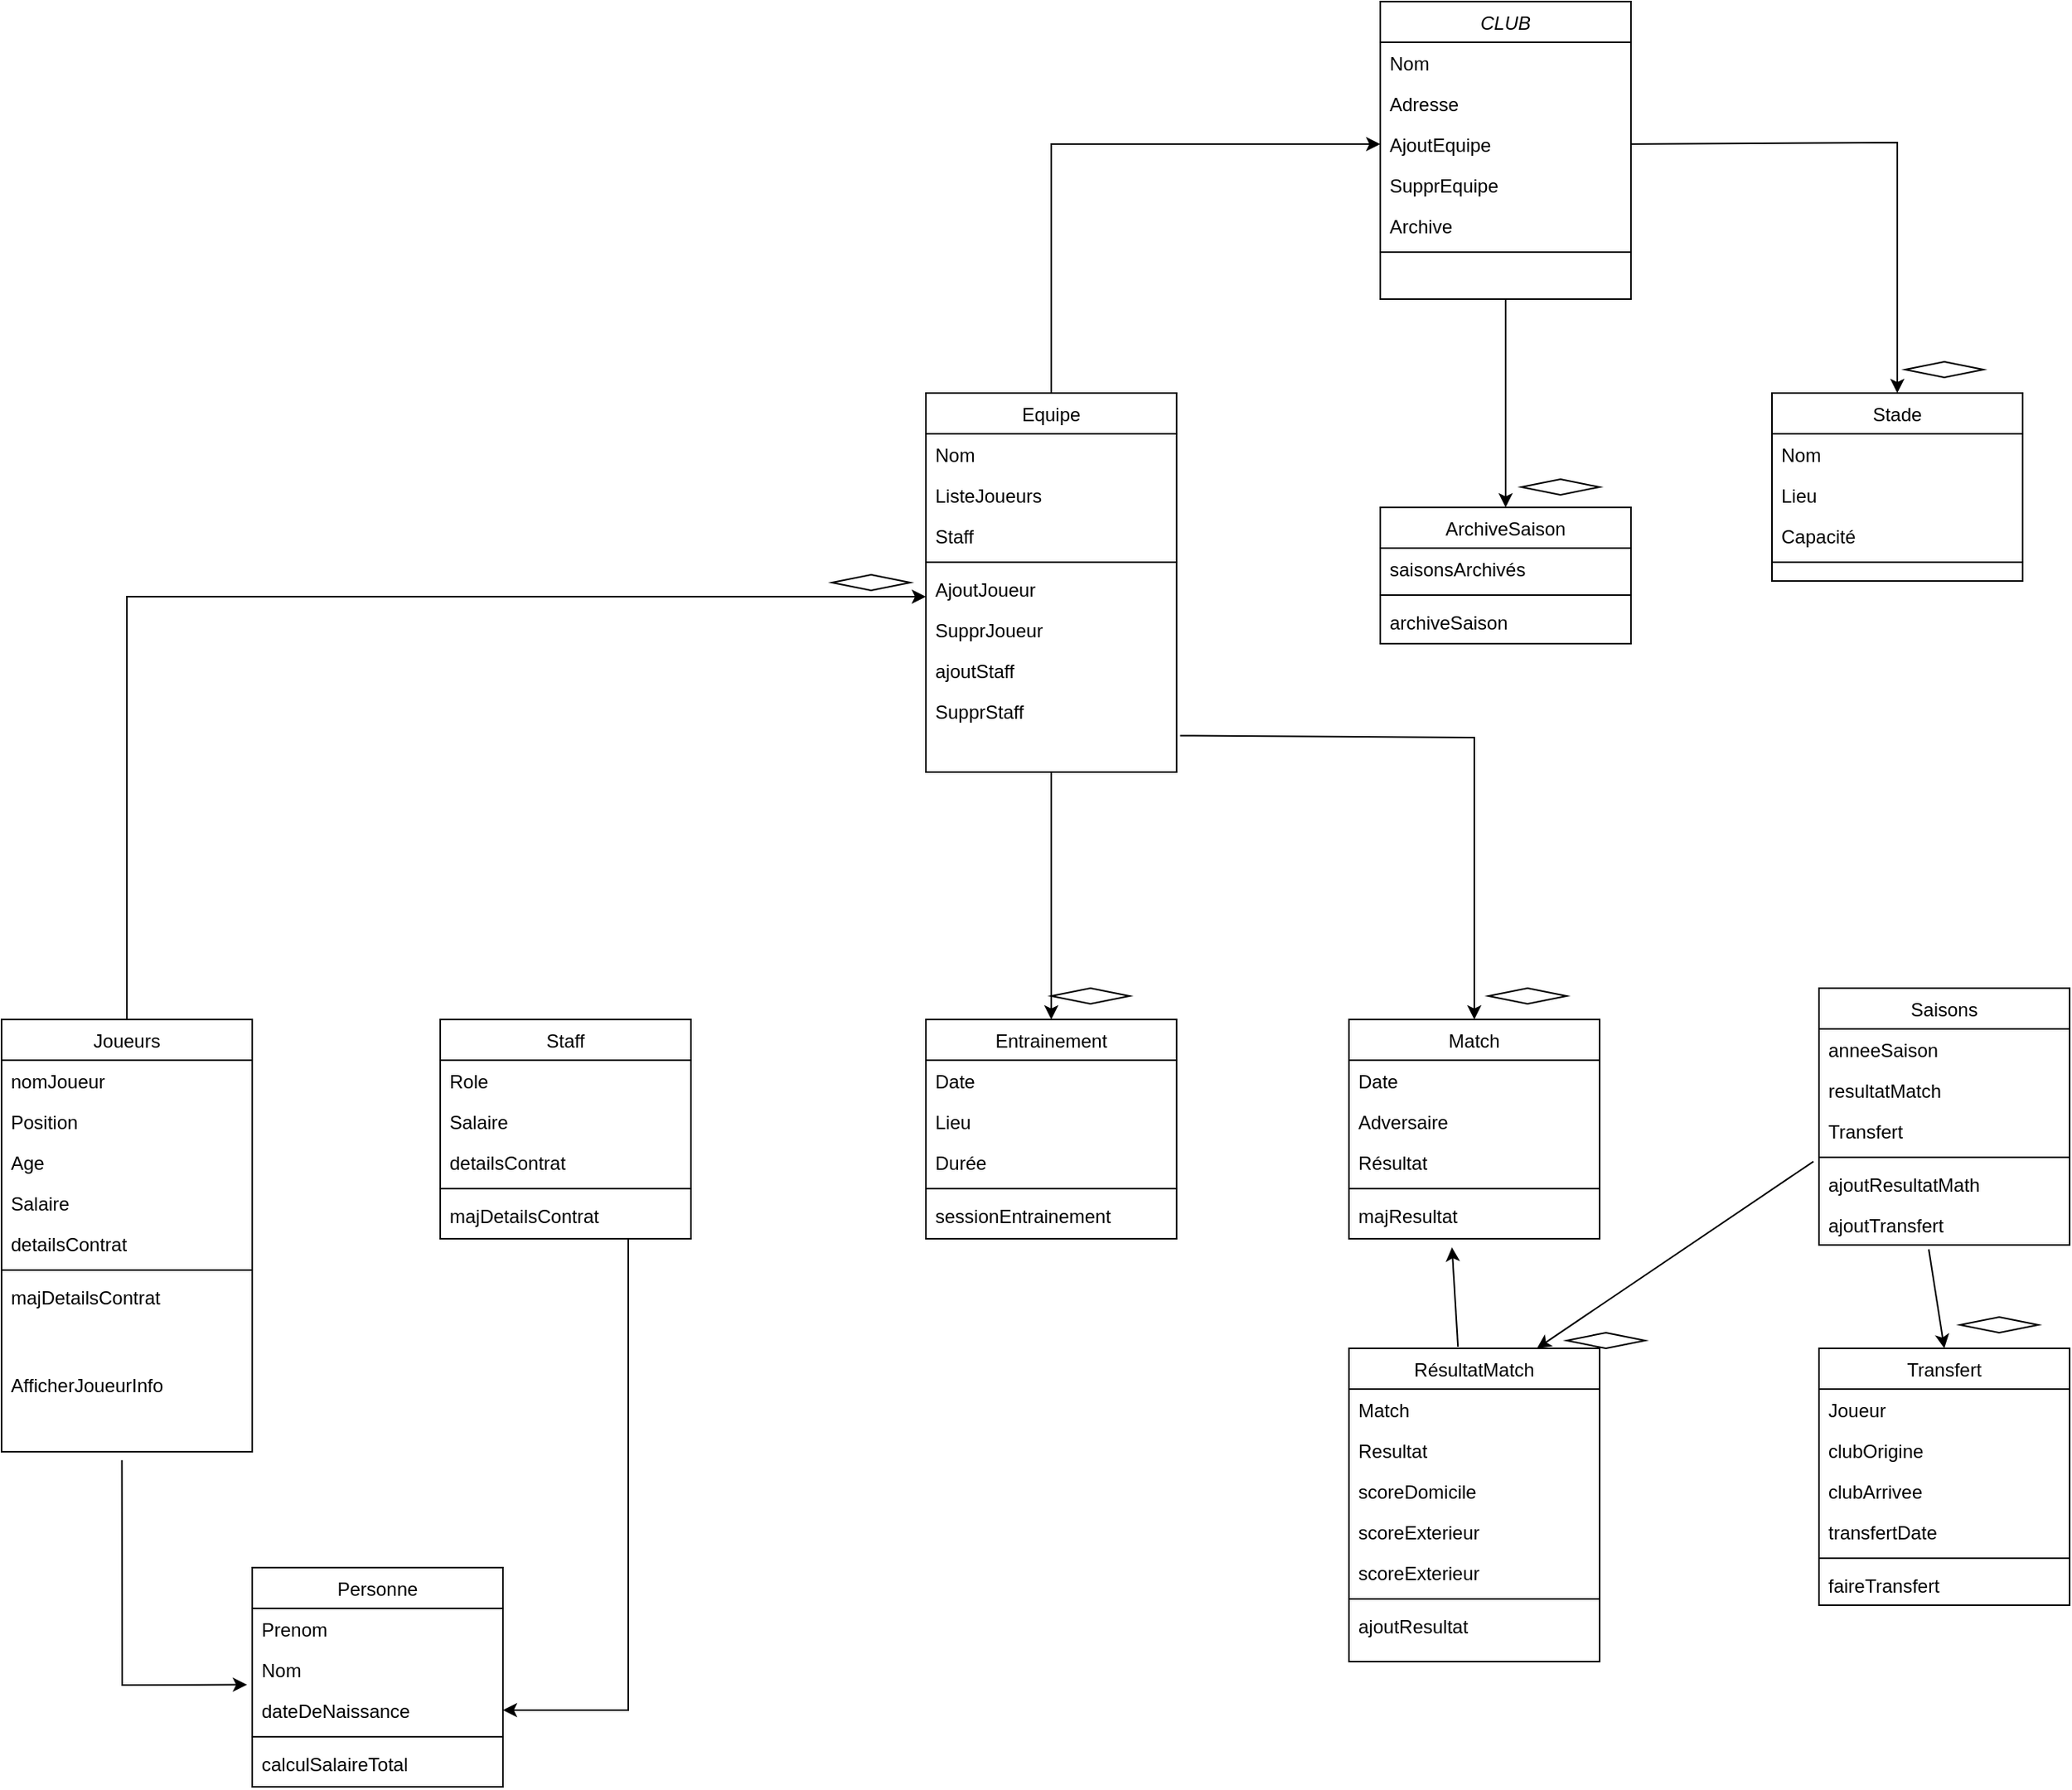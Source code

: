 <mxfile version="23.0.2" type="device">
  <diagram id="C5RBs43oDa-KdzZeNtuy" name="Page-1">
    <mxGraphModel dx="2812" dy="1168" grid="1" gridSize="10" guides="1" tooltips="1" connect="1" arrows="1" fold="1" page="1" pageScale="1" pageWidth="827" pageHeight="1169" math="0" shadow="0">
      <root>
        <mxCell id="WIyWlLk6GJQsqaUBKTNV-0" />
        <mxCell id="WIyWlLk6GJQsqaUBKTNV-1" parent="WIyWlLk6GJQsqaUBKTNV-0" />
        <mxCell id="zkfFHV4jXpPFQw0GAbJ--0" value="CLUB" style="swimlane;fontStyle=2;align=center;verticalAlign=top;childLayout=stackLayout;horizontal=1;startSize=26;horizontalStack=0;resizeParent=1;resizeLast=0;collapsible=1;marginBottom=0;rounded=0;shadow=0;strokeWidth=1;" parent="WIyWlLk6GJQsqaUBKTNV-1" vertex="1">
          <mxGeometry x="320" y="20" width="160" height="190" as="geometry">
            <mxRectangle x="230" y="140" width="160" height="26" as="alternateBounds" />
          </mxGeometry>
        </mxCell>
        <mxCell id="zkfFHV4jXpPFQw0GAbJ--1" value="Nom" style="text;align=left;verticalAlign=top;spacingLeft=4;spacingRight=4;overflow=hidden;rotatable=0;points=[[0,0.5],[1,0.5]];portConstraint=eastwest;" parent="zkfFHV4jXpPFQw0GAbJ--0" vertex="1">
          <mxGeometry y="26" width="160" height="26" as="geometry" />
        </mxCell>
        <mxCell id="zkfFHV4jXpPFQw0GAbJ--2" value="Adresse" style="text;align=left;verticalAlign=top;spacingLeft=4;spacingRight=4;overflow=hidden;rotatable=0;points=[[0,0.5],[1,0.5]];portConstraint=eastwest;rounded=0;shadow=0;html=0;" parent="zkfFHV4jXpPFQw0GAbJ--0" vertex="1">
          <mxGeometry y="52" width="160" height="26" as="geometry" />
        </mxCell>
        <mxCell id="zkfFHV4jXpPFQw0GAbJ--3" value="AjoutEquipe" style="text;align=left;verticalAlign=top;spacingLeft=4;spacingRight=4;overflow=hidden;rotatable=0;points=[[0,0.5],[1,0.5]];portConstraint=eastwest;rounded=0;shadow=0;html=0;" parent="zkfFHV4jXpPFQw0GAbJ--0" vertex="1">
          <mxGeometry y="78" width="160" height="26" as="geometry" />
        </mxCell>
        <mxCell id="NdkI04tb-at2lnEDGvWP-0" value="SupprEquipe" style="text;align=left;verticalAlign=top;spacingLeft=4;spacingRight=4;overflow=hidden;rotatable=0;points=[[0,0.5],[1,0.5]];portConstraint=eastwest;rounded=0;shadow=0;html=0;" vertex="1" parent="zkfFHV4jXpPFQw0GAbJ--0">
          <mxGeometry y="104" width="160" height="26" as="geometry" />
        </mxCell>
        <mxCell id="NdkI04tb-at2lnEDGvWP-1" value="Archive" style="text;align=left;verticalAlign=top;spacingLeft=4;spacingRight=4;overflow=hidden;rotatable=0;points=[[0,0.5],[1,0.5]];portConstraint=eastwest;rounded=0;shadow=0;html=0;" vertex="1" parent="zkfFHV4jXpPFQw0GAbJ--0">
          <mxGeometry y="130" width="160" height="26" as="geometry" />
        </mxCell>
        <mxCell id="zkfFHV4jXpPFQw0GAbJ--4" value="" style="line;html=1;strokeWidth=1;align=left;verticalAlign=middle;spacingTop=-1;spacingLeft=3;spacingRight=3;rotatable=0;labelPosition=right;points=[];portConstraint=eastwest;" parent="zkfFHV4jXpPFQw0GAbJ--0" vertex="1">
          <mxGeometry y="156" width="160" height="8" as="geometry" />
        </mxCell>
        <mxCell id="zkfFHV4jXpPFQw0GAbJ--6" value="Equipe" style="swimlane;fontStyle=0;align=center;verticalAlign=top;childLayout=stackLayout;horizontal=1;startSize=26;horizontalStack=0;resizeParent=1;resizeLast=0;collapsible=1;marginBottom=0;rounded=0;shadow=0;strokeWidth=1;" parent="WIyWlLk6GJQsqaUBKTNV-1" vertex="1">
          <mxGeometry x="30" y="270" width="160" height="242" as="geometry">
            <mxRectangle x="130" y="380" width="160" height="26" as="alternateBounds" />
          </mxGeometry>
        </mxCell>
        <mxCell id="zkfFHV4jXpPFQw0GAbJ--7" value="Nom" style="text;align=left;verticalAlign=top;spacingLeft=4;spacingRight=4;overflow=hidden;rotatable=0;points=[[0,0.5],[1,0.5]];portConstraint=eastwest;" parent="zkfFHV4jXpPFQw0GAbJ--6" vertex="1">
          <mxGeometry y="26" width="160" height="26" as="geometry" />
        </mxCell>
        <mxCell id="zkfFHV4jXpPFQw0GAbJ--8" value="ListeJoueurs" style="text;align=left;verticalAlign=top;spacingLeft=4;spacingRight=4;overflow=hidden;rotatable=0;points=[[0,0.5],[1,0.5]];portConstraint=eastwest;rounded=0;shadow=0;html=0;" parent="zkfFHV4jXpPFQw0GAbJ--6" vertex="1">
          <mxGeometry y="52" width="160" height="26" as="geometry" />
        </mxCell>
        <mxCell id="NdkI04tb-at2lnEDGvWP-2" value="Staff" style="text;align=left;verticalAlign=top;spacingLeft=4;spacingRight=4;overflow=hidden;rotatable=0;points=[[0,0.5],[1,0.5]];portConstraint=eastwest;rounded=0;shadow=0;html=0;" vertex="1" parent="zkfFHV4jXpPFQw0GAbJ--6">
          <mxGeometry y="78" width="160" height="26" as="geometry" />
        </mxCell>
        <mxCell id="zkfFHV4jXpPFQw0GAbJ--9" value="" style="line;html=1;strokeWidth=1;align=left;verticalAlign=middle;spacingTop=-1;spacingLeft=3;spacingRight=3;rotatable=0;labelPosition=right;points=[];portConstraint=eastwest;" parent="zkfFHV4jXpPFQw0GAbJ--6" vertex="1">
          <mxGeometry y="104" width="160" height="8" as="geometry" />
        </mxCell>
        <mxCell id="zkfFHV4jXpPFQw0GAbJ--10" value="AjoutJoueur" style="text;align=left;verticalAlign=top;spacingLeft=4;spacingRight=4;overflow=hidden;rotatable=0;points=[[0,0.5],[1,0.5]];portConstraint=eastwest;fontStyle=0" parent="zkfFHV4jXpPFQw0GAbJ--6" vertex="1">
          <mxGeometry y="112" width="160" height="26" as="geometry" />
        </mxCell>
        <mxCell id="zkfFHV4jXpPFQw0GAbJ--11" value="SupprJoueur" style="text;align=left;verticalAlign=top;spacingLeft=4;spacingRight=4;overflow=hidden;rotatable=0;points=[[0,0.5],[1,0.5]];portConstraint=eastwest;" parent="zkfFHV4jXpPFQw0GAbJ--6" vertex="1">
          <mxGeometry y="138" width="160" height="26" as="geometry" />
        </mxCell>
        <mxCell id="NdkI04tb-at2lnEDGvWP-4" value="ajoutStaff" style="text;align=left;verticalAlign=top;spacingLeft=4;spacingRight=4;overflow=hidden;rotatable=0;points=[[0,0.5],[1,0.5]];portConstraint=eastwest;rounded=0;shadow=0;html=0;" vertex="1" parent="zkfFHV4jXpPFQw0GAbJ--6">
          <mxGeometry y="164" width="160" height="26" as="geometry" />
        </mxCell>
        <mxCell id="NdkI04tb-at2lnEDGvWP-5" value="SupprStaff" style="text;align=left;verticalAlign=top;spacingLeft=4;spacingRight=4;overflow=hidden;rotatable=0;points=[[0,0.5],[1,0.5]];portConstraint=eastwest;rounded=0;shadow=0;html=0;" vertex="1" parent="zkfFHV4jXpPFQw0GAbJ--6">
          <mxGeometry y="190" width="160" height="26" as="geometry" />
        </mxCell>
        <mxCell id="zkfFHV4jXpPFQw0GAbJ--13" value="ArchiveSaison" style="swimlane;fontStyle=0;align=center;verticalAlign=top;childLayout=stackLayout;horizontal=1;startSize=26;horizontalStack=0;resizeParent=1;resizeLast=0;collapsible=1;marginBottom=0;rounded=0;shadow=0;strokeWidth=1;" parent="WIyWlLk6GJQsqaUBKTNV-1" vertex="1">
          <mxGeometry x="320" y="343" width="160" height="87" as="geometry">
            <mxRectangle x="340" y="380" width="170" height="26" as="alternateBounds" />
          </mxGeometry>
        </mxCell>
        <mxCell id="zkfFHV4jXpPFQw0GAbJ--14" value="saisonsArchivés" style="text;align=left;verticalAlign=top;spacingLeft=4;spacingRight=4;overflow=hidden;rotatable=0;points=[[0,0.5],[1,0.5]];portConstraint=eastwest;" parent="zkfFHV4jXpPFQw0GAbJ--13" vertex="1">
          <mxGeometry y="26" width="160" height="26" as="geometry" />
        </mxCell>
        <mxCell id="zkfFHV4jXpPFQw0GAbJ--15" value="" style="line;html=1;strokeWidth=1;align=left;verticalAlign=middle;spacingTop=-1;spacingLeft=3;spacingRight=3;rotatable=0;labelPosition=right;points=[];portConstraint=eastwest;" parent="zkfFHV4jXpPFQw0GAbJ--13" vertex="1">
          <mxGeometry y="52" width="160" height="8" as="geometry" />
        </mxCell>
        <mxCell id="NdkI04tb-at2lnEDGvWP-7" value="archiveSaison" style="text;align=left;verticalAlign=top;spacingLeft=4;spacingRight=4;overflow=hidden;rotatable=0;points=[[0,0.5],[1,0.5]];portConstraint=eastwest;rounded=0;shadow=0;html=0;" vertex="1" parent="zkfFHV4jXpPFQw0GAbJ--13">
          <mxGeometry y="60" width="160" height="26" as="geometry" />
        </mxCell>
        <mxCell id="zkfFHV4jXpPFQw0GAbJ--17" value="Stade" style="swimlane;fontStyle=0;align=center;verticalAlign=top;childLayout=stackLayout;horizontal=1;startSize=26;horizontalStack=0;resizeParent=1;resizeLast=0;collapsible=1;marginBottom=0;rounded=0;shadow=0;strokeWidth=1;" parent="WIyWlLk6GJQsqaUBKTNV-1" vertex="1">
          <mxGeometry x="570" y="270" width="160" height="120" as="geometry">
            <mxRectangle x="550" y="140" width="160" height="26" as="alternateBounds" />
          </mxGeometry>
        </mxCell>
        <mxCell id="zkfFHV4jXpPFQw0GAbJ--18" value="Nom" style="text;align=left;verticalAlign=top;spacingLeft=4;spacingRight=4;overflow=hidden;rotatable=0;points=[[0,0.5],[1,0.5]];portConstraint=eastwest;" parent="zkfFHV4jXpPFQw0GAbJ--17" vertex="1">
          <mxGeometry y="26" width="160" height="26" as="geometry" />
        </mxCell>
        <mxCell id="zkfFHV4jXpPFQw0GAbJ--19" value="Lieu   " style="text;align=left;verticalAlign=top;spacingLeft=4;spacingRight=4;overflow=hidden;rotatable=0;points=[[0,0.5],[1,0.5]];portConstraint=eastwest;rounded=0;shadow=0;html=0;" parent="zkfFHV4jXpPFQw0GAbJ--17" vertex="1">
          <mxGeometry y="52" width="160" height="26" as="geometry" />
        </mxCell>
        <mxCell id="zkfFHV4jXpPFQw0GAbJ--20" value="Capacité" style="text;align=left;verticalAlign=top;spacingLeft=4;spacingRight=4;overflow=hidden;rotatable=0;points=[[0,0.5],[1,0.5]];portConstraint=eastwest;rounded=0;shadow=0;html=0;" parent="zkfFHV4jXpPFQw0GAbJ--17" vertex="1">
          <mxGeometry y="78" width="160" height="26" as="geometry" />
        </mxCell>
        <mxCell id="zkfFHV4jXpPFQw0GAbJ--23" value="" style="line;html=1;strokeWidth=1;align=left;verticalAlign=middle;spacingTop=-1;spacingLeft=3;spacingRight=3;rotatable=0;labelPosition=right;points=[];portConstraint=eastwest;" parent="zkfFHV4jXpPFQw0GAbJ--17" vertex="1">
          <mxGeometry y="104" width="160" height="8" as="geometry" />
        </mxCell>
        <mxCell id="NdkI04tb-at2lnEDGvWP-6" value="" style="endArrow=classic;html=1;rounded=0;exitX=0.5;exitY=0;exitDx=0;exitDy=0;entryX=0;entryY=0.5;entryDx=0;entryDy=0;" edge="1" parent="WIyWlLk6GJQsqaUBKTNV-1" source="zkfFHV4jXpPFQw0GAbJ--6" target="zkfFHV4jXpPFQw0GAbJ--3">
          <mxGeometry width="50" height="50" relative="1" as="geometry">
            <mxPoint x="410" y="440" as="sourcePoint" />
            <mxPoint x="460" y="390" as="targetPoint" />
            <Array as="points">
              <mxPoint x="110" y="111" />
            </Array>
          </mxGeometry>
        </mxCell>
        <mxCell id="NdkI04tb-at2lnEDGvWP-8" value="" style="endArrow=classic;html=1;rounded=0;exitX=0.5;exitY=1;exitDx=0;exitDy=0;entryX=0.5;entryY=0;entryDx=0;entryDy=0;" edge="1" parent="WIyWlLk6GJQsqaUBKTNV-1" source="zkfFHV4jXpPFQw0GAbJ--0" target="zkfFHV4jXpPFQw0GAbJ--13">
          <mxGeometry width="50" height="50" relative="1" as="geometry">
            <mxPoint x="410" y="440" as="sourcePoint" />
            <mxPoint x="460" y="390" as="targetPoint" />
          </mxGeometry>
        </mxCell>
        <mxCell id="NdkI04tb-at2lnEDGvWP-10" value="" style="endArrow=classic;html=1;rounded=0;exitX=1;exitY=0.5;exitDx=0;exitDy=0;entryX=0.5;entryY=0;entryDx=0;entryDy=0;" edge="1" parent="WIyWlLk6GJQsqaUBKTNV-1" source="zkfFHV4jXpPFQw0GAbJ--3" target="zkfFHV4jXpPFQw0GAbJ--17">
          <mxGeometry width="50" height="50" relative="1" as="geometry">
            <mxPoint x="410" y="440" as="sourcePoint" />
            <mxPoint x="460" y="390" as="targetPoint" />
            <Array as="points">
              <mxPoint x="650" y="110" />
            </Array>
          </mxGeometry>
        </mxCell>
        <mxCell id="NdkI04tb-at2lnEDGvWP-11" value="" style="endArrow=classic;html=1;rounded=0;exitX=0.5;exitY=1;exitDx=0;exitDy=0;" edge="1" parent="WIyWlLk6GJQsqaUBKTNV-1" source="zkfFHV4jXpPFQw0GAbJ--6">
          <mxGeometry width="50" height="50" relative="1" as="geometry">
            <mxPoint x="410" y="440" as="sourcePoint" />
            <mxPoint x="110" y="670" as="targetPoint" />
          </mxGeometry>
        </mxCell>
        <mxCell id="NdkI04tb-at2lnEDGvWP-12" value="Entrainement" style="swimlane;fontStyle=0;align=center;verticalAlign=top;childLayout=stackLayout;horizontal=1;startSize=26;horizontalStack=0;resizeParent=1;resizeLast=0;collapsible=1;marginBottom=0;rounded=0;shadow=0;strokeWidth=1;" vertex="1" parent="WIyWlLk6GJQsqaUBKTNV-1">
          <mxGeometry x="30" y="670" width="160" height="140" as="geometry">
            <mxRectangle x="130" y="380" width="160" height="26" as="alternateBounds" />
          </mxGeometry>
        </mxCell>
        <mxCell id="NdkI04tb-at2lnEDGvWP-13" value="Date" style="text;align=left;verticalAlign=top;spacingLeft=4;spacingRight=4;overflow=hidden;rotatable=0;points=[[0,0.5],[1,0.5]];portConstraint=eastwest;" vertex="1" parent="NdkI04tb-at2lnEDGvWP-12">
          <mxGeometry y="26" width="160" height="26" as="geometry" />
        </mxCell>
        <mxCell id="NdkI04tb-at2lnEDGvWP-14" value="Lieu" style="text;align=left;verticalAlign=top;spacingLeft=4;spacingRight=4;overflow=hidden;rotatable=0;points=[[0,0.5],[1,0.5]];portConstraint=eastwest;rounded=0;shadow=0;html=0;" vertex="1" parent="NdkI04tb-at2lnEDGvWP-12">
          <mxGeometry y="52" width="160" height="26" as="geometry" />
        </mxCell>
        <mxCell id="NdkI04tb-at2lnEDGvWP-15" value="Durée" style="text;align=left;verticalAlign=top;spacingLeft=4;spacingRight=4;overflow=hidden;rotatable=0;points=[[0,0.5],[1,0.5]];portConstraint=eastwest;rounded=0;shadow=0;html=0;" vertex="1" parent="NdkI04tb-at2lnEDGvWP-12">
          <mxGeometry y="78" width="160" height="26" as="geometry" />
        </mxCell>
        <mxCell id="NdkI04tb-at2lnEDGvWP-16" value="" style="line;html=1;strokeWidth=1;align=left;verticalAlign=middle;spacingTop=-1;spacingLeft=3;spacingRight=3;rotatable=0;labelPosition=right;points=[];portConstraint=eastwest;" vertex="1" parent="NdkI04tb-at2lnEDGvWP-12">
          <mxGeometry y="104" width="160" height="8" as="geometry" />
        </mxCell>
        <mxCell id="NdkI04tb-at2lnEDGvWP-17" value="sessionEntrainement" style="text;align=left;verticalAlign=top;spacingLeft=4;spacingRight=4;overflow=hidden;rotatable=0;points=[[0,0.5],[1,0.5]];portConstraint=eastwest;fontStyle=0" vertex="1" parent="NdkI04tb-at2lnEDGvWP-12">
          <mxGeometry y="112" width="160" height="26" as="geometry" />
        </mxCell>
        <mxCell id="NdkI04tb-at2lnEDGvWP-21" value="Match" style="swimlane;fontStyle=0;align=center;verticalAlign=top;childLayout=stackLayout;horizontal=1;startSize=26;horizontalStack=0;resizeParent=1;resizeLast=0;collapsible=1;marginBottom=0;rounded=0;shadow=0;strokeWidth=1;" vertex="1" parent="WIyWlLk6GJQsqaUBKTNV-1">
          <mxGeometry x="300" y="670" width="160" height="140" as="geometry">
            <mxRectangle x="130" y="380" width="160" height="26" as="alternateBounds" />
          </mxGeometry>
        </mxCell>
        <mxCell id="NdkI04tb-at2lnEDGvWP-22" value="Date" style="text;align=left;verticalAlign=top;spacingLeft=4;spacingRight=4;overflow=hidden;rotatable=0;points=[[0,0.5],[1,0.5]];portConstraint=eastwest;" vertex="1" parent="NdkI04tb-at2lnEDGvWP-21">
          <mxGeometry y="26" width="160" height="26" as="geometry" />
        </mxCell>
        <mxCell id="NdkI04tb-at2lnEDGvWP-23" value="Adversaire" style="text;align=left;verticalAlign=top;spacingLeft=4;spacingRight=4;overflow=hidden;rotatable=0;points=[[0,0.5],[1,0.5]];portConstraint=eastwest;rounded=0;shadow=0;html=0;" vertex="1" parent="NdkI04tb-at2lnEDGvWP-21">
          <mxGeometry y="52" width="160" height="26" as="geometry" />
        </mxCell>
        <mxCell id="NdkI04tb-at2lnEDGvWP-24" value="Résultat" style="text;align=left;verticalAlign=top;spacingLeft=4;spacingRight=4;overflow=hidden;rotatable=0;points=[[0,0.5],[1,0.5]];portConstraint=eastwest;rounded=0;shadow=0;html=0;" vertex="1" parent="NdkI04tb-at2lnEDGvWP-21">
          <mxGeometry y="78" width="160" height="26" as="geometry" />
        </mxCell>
        <mxCell id="NdkI04tb-at2lnEDGvWP-25" value="" style="line;html=1;strokeWidth=1;align=left;verticalAlign=middle;spacingTop=-1;spacingLeft=3;spacingRight=3;rotatable=0;labelPosition=right;points=[];portConstraint=eastwest;" vertex="1" parent="NdkI04tb-at2lnEDGvWP-21">
          <mxGeometry y="104" width="160" height="8" as="geometry" />
        </mxCell>
        <mxCell id="NdkI04tb-at2lnEDGvWP-26" value="majResultat" style="text;align=left;verticalAlign=top;spacingLeft=4;spacingRight=4;overflow=hidden;rotatable=0;points=[[0,0.5],[1,0.5]];portConstraint=eastwest;fontStyle=0" vertex="1" parent="NdkI04tb-at2lnEDGvWP-21">
          <mxGeometry y="112" width="160" height="26" as="geometry" />
        </mxCell>
        <mxCell id="NdkI04tb-at2lnEDGvWP-27" value="" style="endArrow=classic;html=1;rounded=0;entryX=0.5;entryY=0;entryDx=0;entryDy=0;exitX=1.014;exitY=1.104;exitDx=0;exitDy=0;exitPerimeter=0;" edge="1" parent="WIyWlLk6GJQsqaUBKTNV-1" source="NdkI04tb-at2lnEDGvWP-5" target="NdkI04tb-at2lnEDGvWP-21">
          <mxGeometry width="50" height="50" relative="1" as="geometry">
            <mxPoint x="410" y="560" as="sourcePoint" />
            <mxPoint x="460" y="510" as="targetPoint" />
            <Array as="points">
              <mxPoint x="380" y="490" />
            </Array>
          </mxGeometry>
        </mxCell>
        <mxCell id="NdkI04tb-at2lnEDGvWP-28" value="Staff" style="swimlane;fontStyle=0;align=center;verticalAlign=top;childLayout=stackLayout;horizontal=1;startSize=26;horizontalStack=0;resizeParent=1;resizeLast=0;collapsible=1;marginBottom=0;rounded=0;shadow=0;strokeWidth=1;" vertex="1" parent="WIyWlLk6GJQsqaUBKTNV-1">
          <mxGeometry x="-280" y="670" width="160" height="140" as="geometry">
            <mxRectangle x="130" y="380" width="160" height="26" as="alternateBounds" />
          </mxGeometry>
        </mxCell>
        <mxCell id="NdkI04tb-at2lnEDGvWP-29" value="Role" style="text;align=left;verticalAlign=top;spacingLeft=4;spacingRight=4;overflow=hidden;rotatable=0;points=[[0,0.5],[1,0.5]];portConstraint=eastwest;" vertex="1" parent="NdkI04tb-at2lnEDGvWP-28">
          <mxGeometry y="26" width="160" height="26" as="geometry" />
        </mxCell>
        <mxCell id="NdkI04tb-at2lnEDGvWP-30" value="Salaire" style="text;align=left;verticalAlign=top;spacingLeft=4;spacingRight=4;overflow=hidden;rotatable=0;points=[[0,0.5],[1,0.5]];portConstraint=eastwest;rounded=0;shadow=0;html=0;" vertex="1" parent="NdkI04tb-at2lnEDGvWP-28">
          <mxGeometry y="52" width="160" height="26" as="geometry" />
        </mxCell>
        <mxCell id="NdkI04tb-at2lnEDGvWP-31" value="detailsContrat" style="text;align=left;verticalAlign=top;spacingLeft=4;spacingRight=4;overflow=hidden;rotatable=0;points=[[0,0.5],[1,0.5]];portConstraint=eastwest;rounded=0;shadow=0;html=0;" vertex="1" parent="NdkI04tb-at2lnEDGvWP-28">
          <mxGeometry y="78" width="160" height="26" as="geometry" />
        </mxCell>
        <mxCell id="NdkI04tb-at2lnEDGvWP-32" value="" style="line;html=1;strokeWidth=1;align=left;verticalAlign=middle;spacingTop=-1;spacingLeft=3;spacingRight=3;rotatable=0;labelPosition=right;points=[];portConstraint=eastwest;" vertex="1" parent="NdkI04tb-at2lnEDGvWP-28">
          <mxGeometry y="104" width="160" height="8" as="geometry" />
        </mxCell>
        <mxCell id="NdkI04tb-at2lnEDGvWP-33" value="majDetailsContrat" style="text;align=left;verticalAlign=top;spacingLeft=4;spacingRight=4;overflow=hidden;rotatable=0;points=[[0,0.5],[1,0.5]];portConstraint=eastwest;fontStyle=0" vertex="1" parent="NdkI04tb-at2lnEDGvWP-28">
          <mxGeometry y="112" width="160" height="26" as="geometry" />
        </mxCell>
        <mxCell id="NdkI04tb-at2lnEDGvWP-34" value="Joueurs" style="swimlane;fontStyle=0;align=center;verticalAlign=top;childLayout=stackLayout;horizontal=1;startSize=26;horizontalStack=0;resizeParent=1;resizeLast=0;collapsible=1;marginBottom=0;rounded=0;shadow=0;strokeWidth=1;" vertex="1" parent="WIyWlLk6GJQsqaUBKTNV-1">
          <mxGeometry x="-560" y="670" width="160" height="276" as="geometry">
            <mxRectangle x="130" y="380" width="160" height="26" as="alternateBounds" />
          </mxGeometry>
        </mxCell>
        <mxCell id="NdkI04tb-at2lnEDGvWP-35" value="nomJoueur" style="text;align=left;verticalAlign=top;spacingLeft=4;spacingRight=4;overflow=hidden;rotatable=0;points=[[0,0.5],[1,0.5]];portConstraint=eastwest;" vertex="1" parent="NdkI04tb-at2lnEDGvWP-34">
          <mxGeometry y="26" width="160" height="26" as="geometry" />
        </mxCell>
        <mxCell id="NdkI04tb-at2lnEDGvWP-36" value="Position" style="text;align=left;verticalAlign=top;spacingLeft=4;spacingRight=4;overflow=hidden;rotatable=0;points=[[0,0.5],[1,0.5]];portConstraint=eastwest;rounded=0;shadow=0;html=0;" vertex="1" parent="NdkI04tb-at2lnEDGvWP-34">
          <mxGeometry y="52" width="160" height="26" as="geometry" />
        </mxCell>
        <mxCell id="NdkI04tb-at2lnEDGvWP-37" value="Age" style="text;align=left;verticalAlign=top;spacingLeft=4;spacingRight=4;overflow=hidden;rotatable=0;points=[[0,0.5],[1,0.5]];portConstraint=eastwest;rounded=0;shadow=0;html=0;" vertex="1" parent="NdkI04tb-at2lnEDGvWP-34">
          <mxGeometry y="78" width="160" height="26" as="geometry" />
        </mxCell>
        <mxCell id="NdkI04tb-at2lnEDGvWP-43" value="Salaire" style="text;align=left;verticalAlign=top;spacingLeft=4;spacingRight=4;overflow=hidden;rotatable=0;points=[[0,0.5],[1,0.5]];portConstraint=eastwest;rounded=0;shadow=0;html=0;" vertex="1" parent="NdkI04tb-at2lnEDGvWP-34">
          <mxGeometry y="104" width="160" height="26" as="geometry" />
        </mxCell>
        <mxCell id="NdkI04tb-at2lnEDGvWP-44" value="detailsContrat" style="text;align=left;verticalAlign=top;spacingLeft=4;spacingRight=4;overflow=hidden;rotatable=0;points=[[0,0.5],[1,0.5]];portConstraint=eastwest;rounded=0;shadow=0;html=0;" vertex="1" parent="NdkI04tb-at2lnEDGvWP-34">
          <mxGeometry y="130" width="160" height="26" as="geometry" />
        </mxCell>
        <mxCell id="NdkI04tb-at2lnEDGvWP-38" value="" style="line;html=1;strokeWidth=1;align=left;verticalAlign=middle;spacingTop=-1;spacingLeft=3;spacingRight=3;rotatable=0;labelPosition=right;points=[];portConstraint=eastwest;" vertex="1" parent="NdkI04tb-at2lnEDGvWP-34">
          <mxGeometry y="156" width="160" height="8" as="geometry" />
        </mxCell>
        <mxCell id="NdkI04tb-at2lnEDGvWP-39" value="majDetailsContrat" style="text;align=left;verticalAlign=top;spacingLeft=4;spacingRight=4;overflow=hidden;rotatable=0;points=[[0,0.5],[1,0.5]];portConstraint=eastwest;fontStyle=0" vertex="1" parent="NdkI04tb-at2lnEDGvWP-34">
          <mxGeometry y="164" width="160" height="56" as="geometry" />
        </mxCell>
        <mxCell id="NdkI04tb-at2lnEDGvWP-54" value="AfficherJoueurInfo" style="text;align=left;verticalAlign=top;spacingLeft=4;spacingRight=4;overflow=hidden;rotatable=0;points=[[0,0.5],[1,0.5]];portConstraint=eastwest;fontStyle=0" vertex="1" parent="NdkI04tb-at2lnEDGvWP-34">
          <mxGeometry y="220" width="160" height="56" as="geometry" />
        </mxCell>
        <mxCell id="NdkI04tb-at2lnEDGvWP-40" value="" style="endArrow=classic;html=1;rounded=0;exitX=0.5;exitY=0;exitDx=0;exitDy=0;" edge="1" parent="WIyWlLk6GJQsqaUBKTNV-1" source="NdkI04tb-at2lnEDGvWP-34">
          <mxGeometry width="50" height="50" relative="1" as="geometry">
            <mxPoint x="-40" y="560" as="sourcePoint" />
            <mxPoint x="30" y="400" as="targetPoint" />
            <Array as="points">
              <mxPoint x="-480" y="400" />
            </Array>
          </mxGeometry>
        </mxCell>
        <mxCell id="NdkI04tb-at2lnEDGvWP-42" value="" style="rhombus;whiteSpace=wrap;html=1;" vertex="1" parent="WIyWlLk6GJQsqaUBKTNV-1">
          <mxGeometry x="-30" y="386" width="50" height="10" as="geometry" />
        </mxCell>
        <mxCell id="NdkI04tb-at2lnEDGvWP-46" value="Personne" style="swimlane;fontStyle=0;align=center;verticalAlign=top;childLayout=stackLayout;horizontal=1;startSize=26;horizontalStack=0;resizeParent=1;resizeLast=0;collapsible=1;marginBottom=0;rounded=0;shadow=0;strokeWidth=1;" vertex="1" parent="WIyWlLk6GJQsqaUBKTNV-1">
          <mxGeometry x="-400" y="1020" width="160" height="140" as="geometry">
            <mxRectangle x="130" y="380" width="160" height="26" as="alternateBounds" />
          </mxGeometry>
        </mxCell>
        <mxCell id="NdkI04tb-at2lnEDGvWP-47" value="Prenom   " style="text;align=left;verticalAlign=top;spacingLeft=4;spacingRight=4;overflow=hidden;rotatable=0;points=[[0,0.5],[1,0.5]];portConstraint=eastwest;" vertex="1" parent="NdkI04tb-at2lnEDGvWP-46">
          <mxGeometry y="26" width="160" height="26" as="geometry" />
        </mxCell>
        <mxCell id="NdkI04tb-at2lnEDGvWP-48" value="Nom" style="text;align=left;verticalAlign=top;spacingLeft=4;spacingRight=4;overflow=hidden;rotatable=0;points=[[0,0.5],[1,0.5]];portConstraint=eastwest;rounded=0;shadow=0;html=0;" vertex="1" parent="NdkI04tb-at2lnEDGvWP-46">
          <mxGeometry y="52" width="160" height="26" as="geometry" />
        </mxCell>
        <mxCell id="NdkI04tb-at2lnEDGvWP-49" value="dateDeNaissance" style="text;align=left;verticalAlign=top;spacingLeft=4;spacingRight=4;overflow=hidden;rotatable=0;points=[[0,0.5],[1,0.5]];portConstraint=eastwest;rounded=0;shadow=0;html=0;" vertex="1" parent="NdkI04tb-at2lnEDGvWP-46">
          <mxGeometry y="78" width="160" height="26" as="geometry" />
        </mxCell>
        <mxCell id="NdkI04tb-at2lnEDGvWP-50" value="" style="line;html=1;strokeWidth=1;align=left;verticalAlign=middle;spacingTop=-1;spacingLeft=3;spacingRight=3;rotatable=0;labelPosition=right;points=[];portConstraint=eastwest;" vertex="1" parent="NdkI04tb-at2lnEDGvWP-46">
          <mxGeometry y="104" width="160" height="8" as="geometry" />
        </mxCell>
        <mxCell id="NdkI04tb-at2lnEDGvWP-51" value="calculSalaireTotal" style="text;align=left;verticalAlign=top;spacingLeft=4;spacingRight=4;overflow=hidden;rotatable=0;points=[[0,0.5],[1,0.5]];portConstraint=eastwest;fontStyle=0" vertex="1" parent="NdkI04tb-at2lnEDGvWP-46">
          <mxGeometry y="112" width="160" height="26" as="geometry" />
        </mxCell>
        <mxCell id="NdkI04tb-at2lnEDGvWP-55" value="" style="endArrow=classic;html=1;rounded=0;exitX=0.48;exitY=1.096;exitDx=0;exitDy=0;exitPerimeter=0;entryX=-0.021;entryY=-0.124;entryDx=0;entryDy=0;entryPerimeter=0;" edge="1" parent="WIyWlLk6GJQsqaUBKTNV-1" source="NdkI04tb-at2lnEDGvWP-54" target="NdkI04tb-at2lnEDGvWP-49">
          <mxGeometry width="50" height="50" relative="1" as="geometry">
            <mxPoint y="830" as="sourcePoint" />
            <mxPoint x="50" y="780" as="targetPoint" />
            <Array as="points">
              <mxPoint x="-483" y="1095" />
            </Array>
          </mxGeometry>
        </mxCell>
        <mxCell id="NdkI04tb-at2lnEDGvWP-56" value="" style="endArrow=classic;html=1;rounded=0;exitX=0.75;exitY=1;exitDx=0;exitDy=0;entryX=1;entryY=0.5;entryDx=0;entryDy=0;" edge="1" parent="WIyWlLk6GJQsqaUBKTNV-1" source="NdkI04tb-at2lnEDGvWP-28" target="NdkI04tb-at2lnEDGvWP-49">
          <mxGeometry width="50" height="50" relative="1" as="geometry">
            <mxPoint y="830" as="sourcePoint" />
            <mxPoint x="-160" y="1100" as="targetPoint" />
            <Array as="points">
              <mxPoint x="-160" y="1111" />
            </Array>
          </mxGeometry>
        </mxCell>
        <mxCell id="NdkI04tb-at2lnEDGvWP-57" value="RésultatMatch" style="swimlane;fontStyle=0;align=center;verticalAlign=top;childLayout=stackLayout;horizontal=1;startSize=26;horizontalStack=0;resizeParent=1;resizeLast=0;collapsible=1;marginBottom=0;rounded=0;shadow=0;strokeWidth=1;" vertex="1" parent="WIyWlLk6GJQsqaUBKTNV-1">
          <mxGeometry x="300" y="880" width="160" height="200" as="geometry">
            <mxRectangle x="130" y="380" width="160" height="26" as="alternateBounds" />
          </mxGeometry>
        </mxCell>
        <mxCell id="NdkI04tb-at2lnEDGvWP-58" value="Match" style="text;align=left;verticalAlign=top;spacingLeft=4;spacingRight=4;overflow=hidden;rotatable=0;points=[[0,0.5],[1,0.5]];portConstraint=eastwest;" vertex="1" parent="NdkI04tb-at2lnEDGvWP-57">
          <mxGeometry y="26" width="160" height="26" as="geometry" />
        </mxCell>
        <mxCell id="NdkI04tb-at2lnEDGvWP-59" value="Resultat" style="text;align=left;verticalAlign=top;spacingLeft=4;spacingRight=4;overflow=hidden;rotatable=0;points=[[0,0.5],[1,0.5]];portConstraint=eastwest;rounded=0;shadow=0;html=0;" vertex="1" parent="NdkI04tb-at2lnEDGvWP-57">
          <mxGeometry y="52" width="160" height="26" as="geometry" />
        </mxCell>
        <mxCell id="NdkI04tb-at2lnEDGvWP-60" value="scoreDomicile" style="text;align=left;verticalAlign=top;spacingLeft=4;spacingRight=4;overflow=hidden;rotatable=0;points=[[0,0.5],[1,0.5]];portConstraint=eastwest;rounded=0;shadow=0;html=0;" vertex="1" parent="NdkI04tb-at2lnEDGvWP-57">
          <mxGeometry y="78" width="160" height="26" as="geometry" />
        </mxCell>
        <mxCell id="NdkI04tb-at2lnEDGvWP-66" value="scoreExterieur" style="text;align=left;verticalAlign=top;spacingLeft=4;spacingRight=4;overflow=hidden;rotatable=0;points=[[0,0.5],[1,0.5]];portConstraint=eastwest;rounded=0;shadow=0;html=0;" vertex="1" parent="NdkI04tb-at2lnEDGvWP-57">
          <mxGeometry y="104" width="160" height="26" as="geometry" />
        </mxCell>
        <mxCell id="NdkI04tb-at2lnEDGvWP-67" value="scoreExterieur" style="text;align=left;verticalAlign=top;spacingLeft=4;spacingRight=4;overflow=hidden;rotatable=0;points=[[0,0.5],[1,0.5]];portConstraint=eastwest;rounded=0;shadow=0;html=0;" vertex="1" parent="NdkI04tb-at2lnEDGvWP-57">
          <mxGeometry y="130" width="160" height="26" as="geometry" />
        </mxCell>
        <mxCell id="NdkI04tb-at2lnEDGvWP-61" value="" style="line;html=1;strokeWidth=1;align=left;verticalAlign=middle;spacingTop=-1;spacingLeft=3;spacingRight=3;rotatable=0;labelPosition=right;points=[];portConstraint=eastwest;" vertex="1" parent="NdkI04tb-at2lnEDGvWP-57">
          <mxGeometry y="156" width="160" height="8" as="geometry" />
        </mxCell>
        <mxCell id="NdkI04tb-at2lnEDGvWP-62" value="ajoutResultat" style="text;align=left;verticalAlign=top;spacingLeft=4;spacingRight=4;overflow=hidden;rotatable=0;points=[[0,0.5],[1,0.5]];portConstraint=eastwest;fontStyle=0" vertex="1" parent="NdkI04tb-at2lnEDGvWP-57">
          <mxGeometry y="164" width="160" height="26" as="geometry" />
        </mxCell>
        <mxCell id="NdkI04tb-at2lnEDGvWP-68" value="Saisons" style="swimlane;fontStyle=0;align=center;verticalAlign=top;childLayout=stackLayout;horizontal=1;startSize=26;horizontalStack=0;resizeParent=1;resizeLast=0;collapsible=1;marginBottom=0;rounded=0;shadow=0;strokeWidth=1;" vertex="1" parent="WIyWlLk6GJQsqaUBKTNV-1">
          <mxGeometry x="600" y="650" width="160" height="164" as="geometry">
            <mxRectangle x="130" y="380" width="160" height="26" as="alternateBounds" />
          </mxGeometry>
        </mxCell>
        <mxCell id="NdkI04tb-at2lnEDGvWP-69" value="anneeSaison" style="text;align=left;verticalAlign=top;spacingLeft=4;spacingRight=4;overflow=hidden;rotatable=0;points=[[0,0.5],[1,0.5]];portConstraint=eastwest;" vertex="1" parent="NdkI04tb-at2lnEDGvWP-68">
          <mxGeometry y="26" width="160" height="26" as="geometry" />
        </mxCell>
        <mxCell id="NdkI04tb-at2lnEDGvWP-70" value="resultatMatch" style="text;align=left;verticalAlign=top;spacingLeft=4;spacingRight=4;overflow=hidden;rotatable=0;points=[[0,0.5],[1,0.5]];portConstraint=eastwest;rounded=0;shadow=0;html=0;" vertex="1" parent="NdkI04tb-at2lnEDGvWP-68">
          <mxGeometry y="52" width="160" height="26" as="geometry" />
        </mxCell>
        <mxCell id="NdkI04tb-at2lnEDGvWP-71" value="Transfert" style="text;align=left;verticalAlign=top;spacingLeft=4;spacingRight=4;overflow=hidden;rotatable=0;points=[[0,0.5],[1,0.5]];portConstraint=eastwest;rounded=0;shadow=0;html=0;" vertex="1" parent="NdkI04tb-at2lnEDGvWP-68">
          <mxGeometry y="78" width="160" height="26" as="geometry" />
        </mxCell>
        <mxCell id="NdkI04tb-at2lnEDGvWP-72" value="" style="line;html=1;strokeWidth=1;align=left;verticalAlign=middle;spacingTop=-1;spacingLeft=3;spacingRight=3;rotatable=0;labelPosition=right;points=[];portConstraint=eastwest;" vertex="1" parent="NdkI04tb-at2lnEDGvWP-68">
          <mxGeometry y="104" width="160" height="8" as="geometry" />
        </mxCell>
        <mxCell id="NdkI04tb-at2lnEDGvWP-73" value="ajoutResultatMath" style="text;align=left;verticalAlign=top;spacingLeft=4;spacingRight=4;overflow=hidden;rotatable=0;points=[[0,0.5],[1,0.5]];portConstraint=eastwest;fontStyle=0" vertex="1" parent="NdkI04tb-at2lnEDGvWP-68">
          <mxGeometry y="112" width="160" height="26" as="geometry" />
        </mxCell>
        <mxCell id="NdkI04tb-at2lnEDGvWP-81" value="ajoutTransfert" style="text;align=left;verticalAlign=top;spacingLeft=4;spacingRight=4;overflow=hidden;rotatable=0;points=[[0,0.5],[1,0.5]];portConstraint=eastwest;fontStyle=0" vertex="1" parent="NdkI04tb-at2lnEDGvWP-68">
          <mxGeometry y="138" width="160" height="26" as="geometry" />
        </mxCell>
        <mxCell id="NdkI04tb-at2lnEDGvWP-74" value="Transfert" style="swimlane;fontStyle=0;align=center;verticalAlign=top;childLayout=stackLayout;horizontal=1;startSize=26;horizontalStack=0;resizeParent=1;resizeLast=0;collapsible=1;marginBottom=0;rounded=0;shadow=0;strokeWidth=1;" vertex="1" parent="WIyWlLk6GJQsqaUBKTNV-1">
          <mxGeometry x="600" y="880" width="160" height="164" as="geometry">
            <mxRectangle x="130" y="380" width="160" height="26" as="alternateBounds" />
          </mxGeometry>
        </mxCell>
        <mxCell id="NdkI04tb-at2lnEDGvWP-75" value="Joueur" style="text;align=left;verticalAlign=top;spacingLeft=4;spacingRight=4;overflow=hidden;rotatable=0;points=[[0,0.5],[1,0.5]];portConstraint=eastwest;" vertex="1" parent="NdkI04tb-at2lnEDGvWP-74">
          <mxGeometry y="26" width="160" height="26" as="geometry" />
        </mxCell>
        <mxCell id="NdkI04tb-at2lnEDGvWP-76" value="clubOrigine" style="text;align=left;verticalAlign=top;spacingLeft=4;spacingRight=4;overflow=hidden;rotatable=0;points=[[0,0.5],[1,0.5]];portConstraint=eastwest;rounded=0;shadow=0;html=0;" vertex="1" parent="NdkI04tb-at2lnEDGvWP-74">
          <mxGeometry y="52" width="160" height="26" as="geometry" />
        </mxCell>
        <mxCell id="NdkI04tb-at2lnEDGvWP-77" value="clubArrivee" style="text;align=left;verticalAlign=top;spacingLeft=4;spacingRight=4;overflow=hidden;rotatable=0;points=[[0,0.5],[1,0.5]];portConstraint=eastwest;rounded=0;shadow=0;html=0;" vertex="1" parent="NdkI04tb-at2lnEDGvWP-74">
          <mxGeometry y="78" width="160" height="26" as="geometry" />
        </mxCell>
        <mxCell id="NdkI04tb-at2lnEDGvWP-82" value="transfertDate" style="text;align=left;verticalAlign=top;spacingLeft=4;spacingRight=4;overflow=hidden;rotatable=0;points=[[0,0.5],[1,0.5]];portConstraint=eastwest;rounded=0;shadow=0;html=0;" vertex="1" parent="NdkI04tb-at2lnEDGvWP-74">
          <mxGeometry y="104" width="160" height="26" as="geometry" />
        </mxCell>
        <mxCell id="NdkI04tb-at2lnEDGvWP-78" value="" style="line;html=1;strokeWidth=1;align=left;verticalAlign=middle;spacingTop=-1;spacingLeft=3;spacingRight=3;rotatable=0;labelPosition=right;points=[];portConstraint=eastwest;" vertex="1" parent="NdkI04tb-at2lnEDGvWP-74">
          <mxGeometry y="130" width="160" height="8" as="geometry" />
        </mxCell>
        <mxCell id="NdkI04tb-at2lnEDGvWP-79" value="faireTransfert" style="text;align=left;verticalAlign=top;spacingLeft=4;spacingRight=4;overflow=hidden;rotatable=0;points=[[0,0.5],[1,0.5]];portConstraint=eastwest;fontStyle=0" vertex="1" parent="NdkI04tb-at2lnEDGvWP-74">
          <mxGeometry y="138" width="160" height="26" as="geometry" />
        </mxCell>
        <mxCell id="NdkI04tb-at2lnEDGvWP-83" value="" style="endArrow=classic;html=1;rounded=0;entryX=0.75;entryY=0;entryDx=0;entryDy=0;exitX=-0.022;exitY=-0.052;exitDx=0;exitDy=0;exitPerimeter=0;" edge="1" parent="WIyWlLk6GJQsqaUBKTNV-1" source="NdkI04tb-at2lnEDGvWP-73" target="NdkI04tb-at2lnEDGvWP-57">
          <mxGeometry width="50" height="50" relative="1" as="geometry">
            <mxPoint x="170" y="730" as="sourcePoint" />
            <mxPoint x="220" y="680" as="targetPoint" />
          </mxGeometry>
        </mxCell>
        <mxCell id="NdkI04tb-at2lnEDGvWP-84" value="" style="endArrow=classic;html=1;rounded=0;exitX=0.435;exitY=-0.005;exitDx=0;exitDy=0;exitPerimeter=0;entryX=0.411;entryY=1.288;entryDx=0;entryDy=0;entryPerimeter=0;" edge="1" parent="WIyWlLk6GJQsqaUBKTNV-1" source="NdkI04tb-at2lnEDGvWP-57" target="NdkI04tb-at2lnEDGvWP-26">
          <mxGeometry width="50" height="50" relative="1" as="geometry">
            <mxPoint x="170" y="730" as="sourcePoint" />
            <mxPoint x="220" y="680" as="targetPoint" />
          </mxGeometry>
        </mxCell>
        <mxCell id="NdkI04tb-at2lnEDGvWP-85" value="" style="endArrow=classic;html=1;rounded=0;entryX=0.5;entryY=0;entryDx=0;entryDy=0;exitX=0.438;exitY=1.106;exitDx=0;exitDy=0;exitPerimeter=0;" edge="1" parent="WIyWlLk6GJQsqaUBKTNV-1" source="NdkI04tb-at2lnEDGvWP-81" target="NdkI04tb-at2lnEDGvWP-74">
          <mxGeometry width="50" height="50" relative="1" as="geometry">
            <mxPoint x="170" y="730" as="sourcePoint" />
            <mxPoint x="220" y="680" as="targetPoint" />
          </mxGeometry>
        </mxCell>
        <mxCell id="NdkI04tb-at2lnEDGvWP-86" value="" style="rhombus;whiteSpace=wrap;html=1;" vertex="1" parent="WIyWlLk6GJQsqaUBKTNV-1">
          <mxGeometry x="110" y="650" width="50" height="10" as="geometry" />
        </mxCell>
        <mxCell id="NdkI04tb-at2lnEDGvWP-87" value="" style="rhombus;whiteSpace=wrap;html=1;" vertex="1" parent="WIyWlLk6GJQsqaUBKTNV-1">
          <mxGeometry x="389" y="650" width="50" height="10" as="geometry" />
        </mxCell>
        <mxCell id="NdkI04tb-at2lnEDGvWP-88" value="" style="rhombus;whiteSpace=wrap;html=1;" vertex="1" parent="WIyWlLk6GJQsqaUBKTNV-1">
          <mxGeometry x="410" y="325" width="50" height="10" as="geometry" />
        </mxCell>
        <mxCell id="NdkI04tb-at2lnEDGvWP-89" value="" style="rhombus;whiteSpace=wrap;html=1;" vertex="1" parent="WIyWlLk6GJQsqaUBKTNV-1">
          <mxGeometry x="655" y="250" width="50" height="10" as="geometry" />
        </mxCell>
        <mxCell id="NdkI04tb-at2lnEDGvWP-90" value="" style="rhombus;whiteSpace=wrap;html=1;" vertex="1" parent="WIyWlLk6GJQsqaUBKTNV-1">
          <mxGeometry x="439" y="870" width="50" height="10" as="geometry" />
        </mxCell>
        <mxCell id="NdkI04tb-at2lnEDGvWP-91" value="" style="rhombus;whiteSpace=wrap;html=1;" vertex="1" parent="WIyWlLk6GJQsqaUBKTNV-1">
          <mxGeometry x="690" y="860" width="50" height="10" as="geometry" />
        </mxCell>
      </root>
    </mxGraphModel>
  </diagram>
</mxfile>
